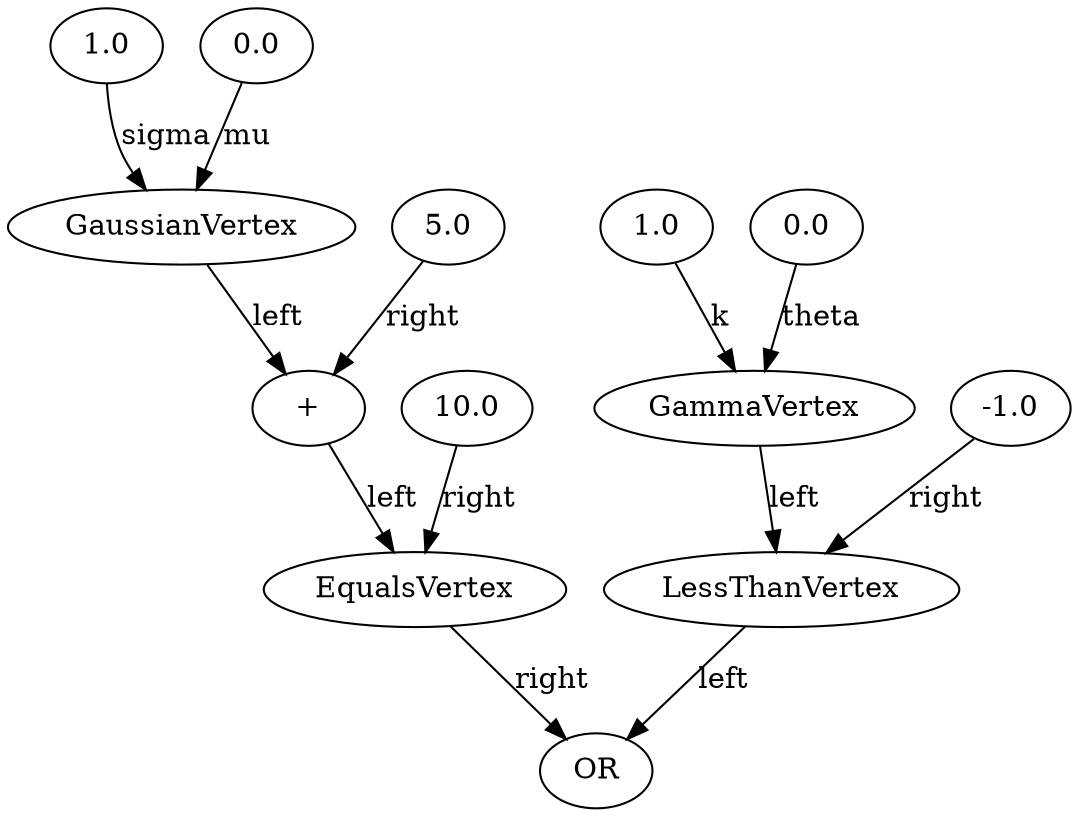 digraph BayesianNetwork {
// Model metadata:
// Author=Jane Doe
// Version=V1
<96> -> <97> [label=sigma]
<98> -> <99> [label=right]
<100> -> <101> [label=right]
<101> -> <102> [label=right]
<91> -> <92> [label=k]
<93> -> <94> [label=right]
<95> -> <97> [label=mu]
<97> -> <99> [label=left]
<99> -> <101> [label=left]
<90> -> <92> [label=theta]
<92> -> <94> [label=left]
<94> -> <102> [label=left]
97[label="GaussianVertex"]
98[label="5.0"]
99[label="+"]
100[label="10.0"]
101[label="EqualsVertex"]
102[label="OR"]
90[label="0.0"]
91[label="1.0"]
92[label="GammaVertex"]
93[label="-1.0"]
94[label="LessThanVertex"]
95[label="0.0"]
96[label="1.0"]
}